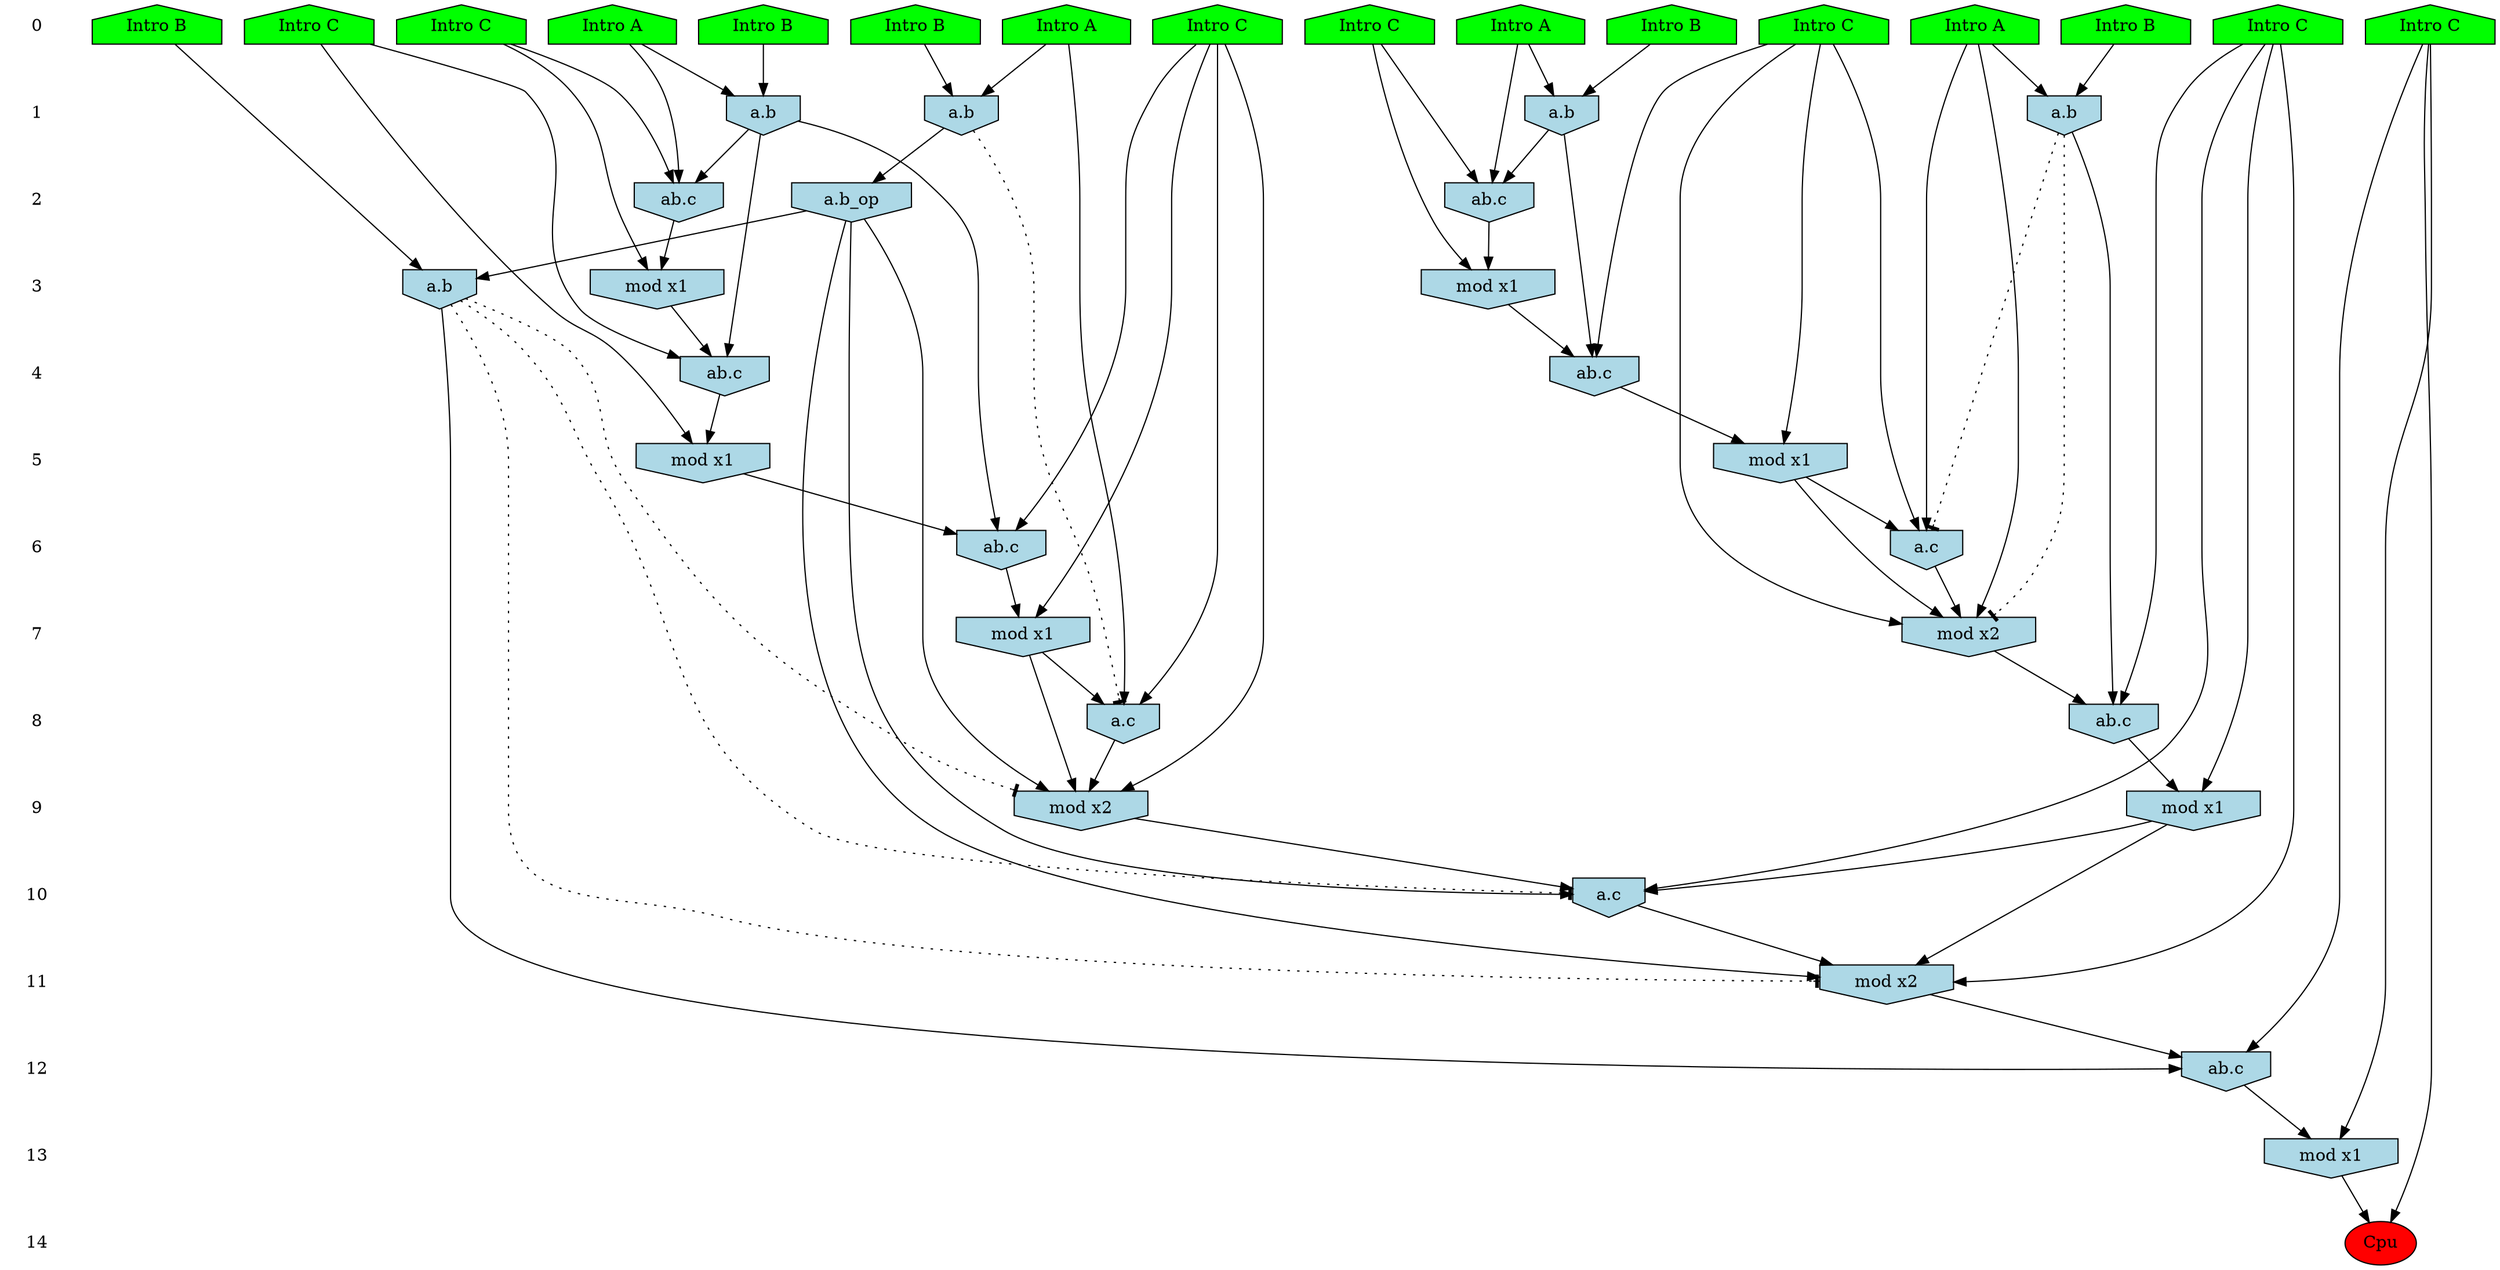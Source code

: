 /* Compression of 1 causal flows obtained in average at 2.094368E+01 t.u */
/* Compressed causal flows were: [3931] */
digraph G{
 ranksep=.5 ; 
{ rank = same ; "0" [shape=plaintext] ; node_1 [label ="Intro B", shape=house, style=filled, fillcolor=green] ;
node_2 [label ="Intro A", shape=house, style=filled, fillcolor=green] ;
node_3 [label ="Intro A", shape=house, style=filled, fillcolor=green] ;
node_4 [label ="Intro B", shape=house, style=filled, fillcolor=green] ;
node_5 [label ="Intro B", shape=house, style=filled, fillcolor=green] ;
node_6 [label ="Intro B", shape=house, style=filled, fillcolor=green] ;
node_7 [label ="Intro A", shape=house, style=filled, fillcolor=green] ;
node_8 [label ="Intro A", shape=house, style=filled, fillcolor=green] ;
node_9 [label ="Intro B", shape=house, style=filled, fillcolor=green] ;
node_10 [label ="Intro C", shape=house, style=filled, fillcolor=green] ;
node_11 [label ="Intro C", shape=house, style=filled, fillcolor=green] ;
node_12 [label ="Intro C", shape=house, style=filled, fillcolor=green] ;
node_13 [label ="Intro C", shape=house, style=filled, fillcolor=green] ;
node_14 [label ="Intro C", shape=house, style=filled, fillcolor=green] ;
node_15 [label ="Intro C", shape=house, style=filled, fillcolor=green] ;
node_16 [label ="Intro C", shape=house, style=filled, fillcolor=green] ;
}
{ rank = same ; "1" [shape=plaintext] ; node_17 [label="a.b", shape=invhouse, style=filled, fillcolor = lightblue] ;
node_21 [label="a.b", shape=invhouse, style=filled, fillcolor = lightblue] ;
node_32 [label="a.b", shape=invhouse, style=filled, fillcolor = lightblue] ;
node_33 [label="a.b", shape=invhouse, style=filled, fillcolor = lightblue] ;
}
{ rank = same ; "2" [shape=plaintext] ; node_18 [label="ab.c", shape=invhouse, style=filled, fillcolor = lightblue] ;
node_24 [label="ab.c", shape=invhouse, style=filled, fillcolor = lightblue] ;
node_36 [label="a.b_op", shape=invhouse, style=filled, fillcolor = lightblue] ;
}
{ rank = same ; "3" [shape=plaintext] ; node_19 [label="mod x1", shape=invhouse, style=filled, fillcolor = lightblue] ;
node_26 [label="mod x1", shape=invhouse, style=filled, fillcolor = lightblue] ;
node_40 [label="a.b", shape=invhouse, style=filled, fillcolor = lightblue] ;
}
{ rank = same ; "4" [shape=plaintext] ; node_20 [label="ab.c", shape=invhouse, style=filled, fillcolor = lightblue] ;
node_27 [label="ab.c", shape=invhouse, style=filled, fillcolor = lightblue] ;
}
{ rank = same ; "5" [shape=plaintext] ; node_22 [label="mod x1", shape=invhouse, style=filled, fillcolor = lightblue] ;
node_28 [label="mod x1", shape=invhouse, style=filled, fillcolor = lightblue] ;
}
{ rank = same ; "6" [shape=plaintext] ; node_23 [label="a.c", shape=invhouse, style=filled, fillcolor = lightblue] ;
node_29 [label="ab.c", shape=invhouse, style=filled, fillcolor = lightblue] ;
}
{ rank = same ; "7" [shape=plaintext] ; node_25 [label="mod x2", shape=invhouse, style=filled, fillcolor = lightblue] ;
node_30 [label="mod x1", shape=invhouse, style=filled, fillcolor = lightblue] ;
}
{ rank = same ; "8" [shape=plaintext] ; node_31 [label="a.c", shape=invhouse, style=filled, fillcolor = lightblue] ;
node_34 [label="ab.c", shape=invhouse, style=filled, fillcolor = lightblue] ;
}
{ rank = same ; "9" [shape=plaintext] ; node_35 [label="mod x1", shape=invhouse, style=filled, fillcolor = lightblue] ;
node_37 [label="mod x2", shape=invhouse, style=filled, fillcolor = lightblue] ;
}
{ rank = same ; "10" [shape=plaintext] ; node_38 [label="a.c", shape=invhouse, style=filled, fillcolor = lightblue] ;
}
{ rank = same ; "11" [shape=plaintext] ; node_39 [label="mod x2", shape=invhouse, style=filled, fillcolor = lightblue] ;
}
{ rank = same ; "12" [shape=plaintext] ; node_41 [label="ab.c", shape=invhouse, style=filled, fillcolor = lightblue] ;
}
{ rank = same ; "13" [shape=plaintext] ; node_42 [label="mod x1", shape=invhouse, style=filled, fillcolor = lightblue] ;
}
{ rank = same ; "14" [shape=plaintext] ; node_43 [label ="Cpu", style=filled, fillcolor=red] ;
}
"0" -> "1" [style="invis"]; 
"1" -> "2" [style="invis"]; 
"2" -> "3" [style="invis"]; 
"3" -> "4" [style="invis"]; 
"4" -> "5" [style="invis"]; 
"5" -> "6" [style="invis"]; 
"6" -> "7" [style="invis"]; 
"7" -> "8" [style="invis"]; 
"8" -> "9" [style="invis"]; 
"9" -> "10" [style="invis"]; 
"10" -> "11" [style="invis"]; 
"11" -> "12" [style="invis"]; 
"12" -> "13" [style="invis"]; 
"13" -> "14" [style="invis"]; 
node_3 -> node_17
node_5 -> node_17
node_3 -> node_18
node_16 -> node_18
node_17 -> node_18
node_16 -> node_19
node_18 -> node_19
node_14 -> node_20
node_17 -> node_20
node_19 -> node_20
node_2 -> node_21
node_4 -> node_21
node_14 -> node_22
node_20 -> node_22
node_7 -> node_23
node_14 -> node_23
node_22 -> node_23
node_2 -> node_24
node_11 -> node_24
node_21 -> node_24
node_7 -> node_25
node_14 -> node_25
node_22 -> node_25
node_23 -> node_25
node_11 -> node_26
node_24 -> node_26
node_15 -> node_27
node_21 -> node_27
node_26 -> node_27
node_15 -> node_28
node_27 -> node_28
node_12 -> node_29
node_21 -> node_29
node_28 -> node_29
node_12 -> node_30
node_29 -> node_30
node_8 -> node_31
node_12 -> node_31
node_30 -> node_31
node_8 -> node_32
node_9 -> node_32
node_1 -> node_33
node_7 -> node_33
node_10 -> node_34
node_25 -> node_34
node_33 -> node_34
node_10 -> node_35
node_34 -> node_35
node_32 -> node_36
node_12 -> node_37
node_30 -> node_37
node_31 -> node_37
node_36 -> node_37
node_10 -> node_38
node_35 -> node_38
node_36 -> node_38
node_37 -> node_38
node_10 -> node_39
node_35 -> node_39
node_36 -> node_39
node_38 -> node_39
node_6 -> node_40
node_36 -> node_40
node_13 -> node_41
node_39 -> node_41
node_40 -> node_41
node_13 -> node_42
node_41 -> node_42
node_13 -> node_43
node_42 -> node_43
node_32 -> node_31 [style=dotted, arrowhead = tee] 
node_33 -> node_25 [style=dotted, arrowhead = tee] 
node_33 -> node_23 [style=dotted, arrowhead = tee] 
node_40 -> node_39 [style=dotted, arrowhead = tee] 
node_40 -> node_38 [style=dotted, arrowhead = tee] 
node_40 -> node_37 [style=dotted, arrowhead = tee] 
}
/*
 Dot generation time: 0.000000
*/